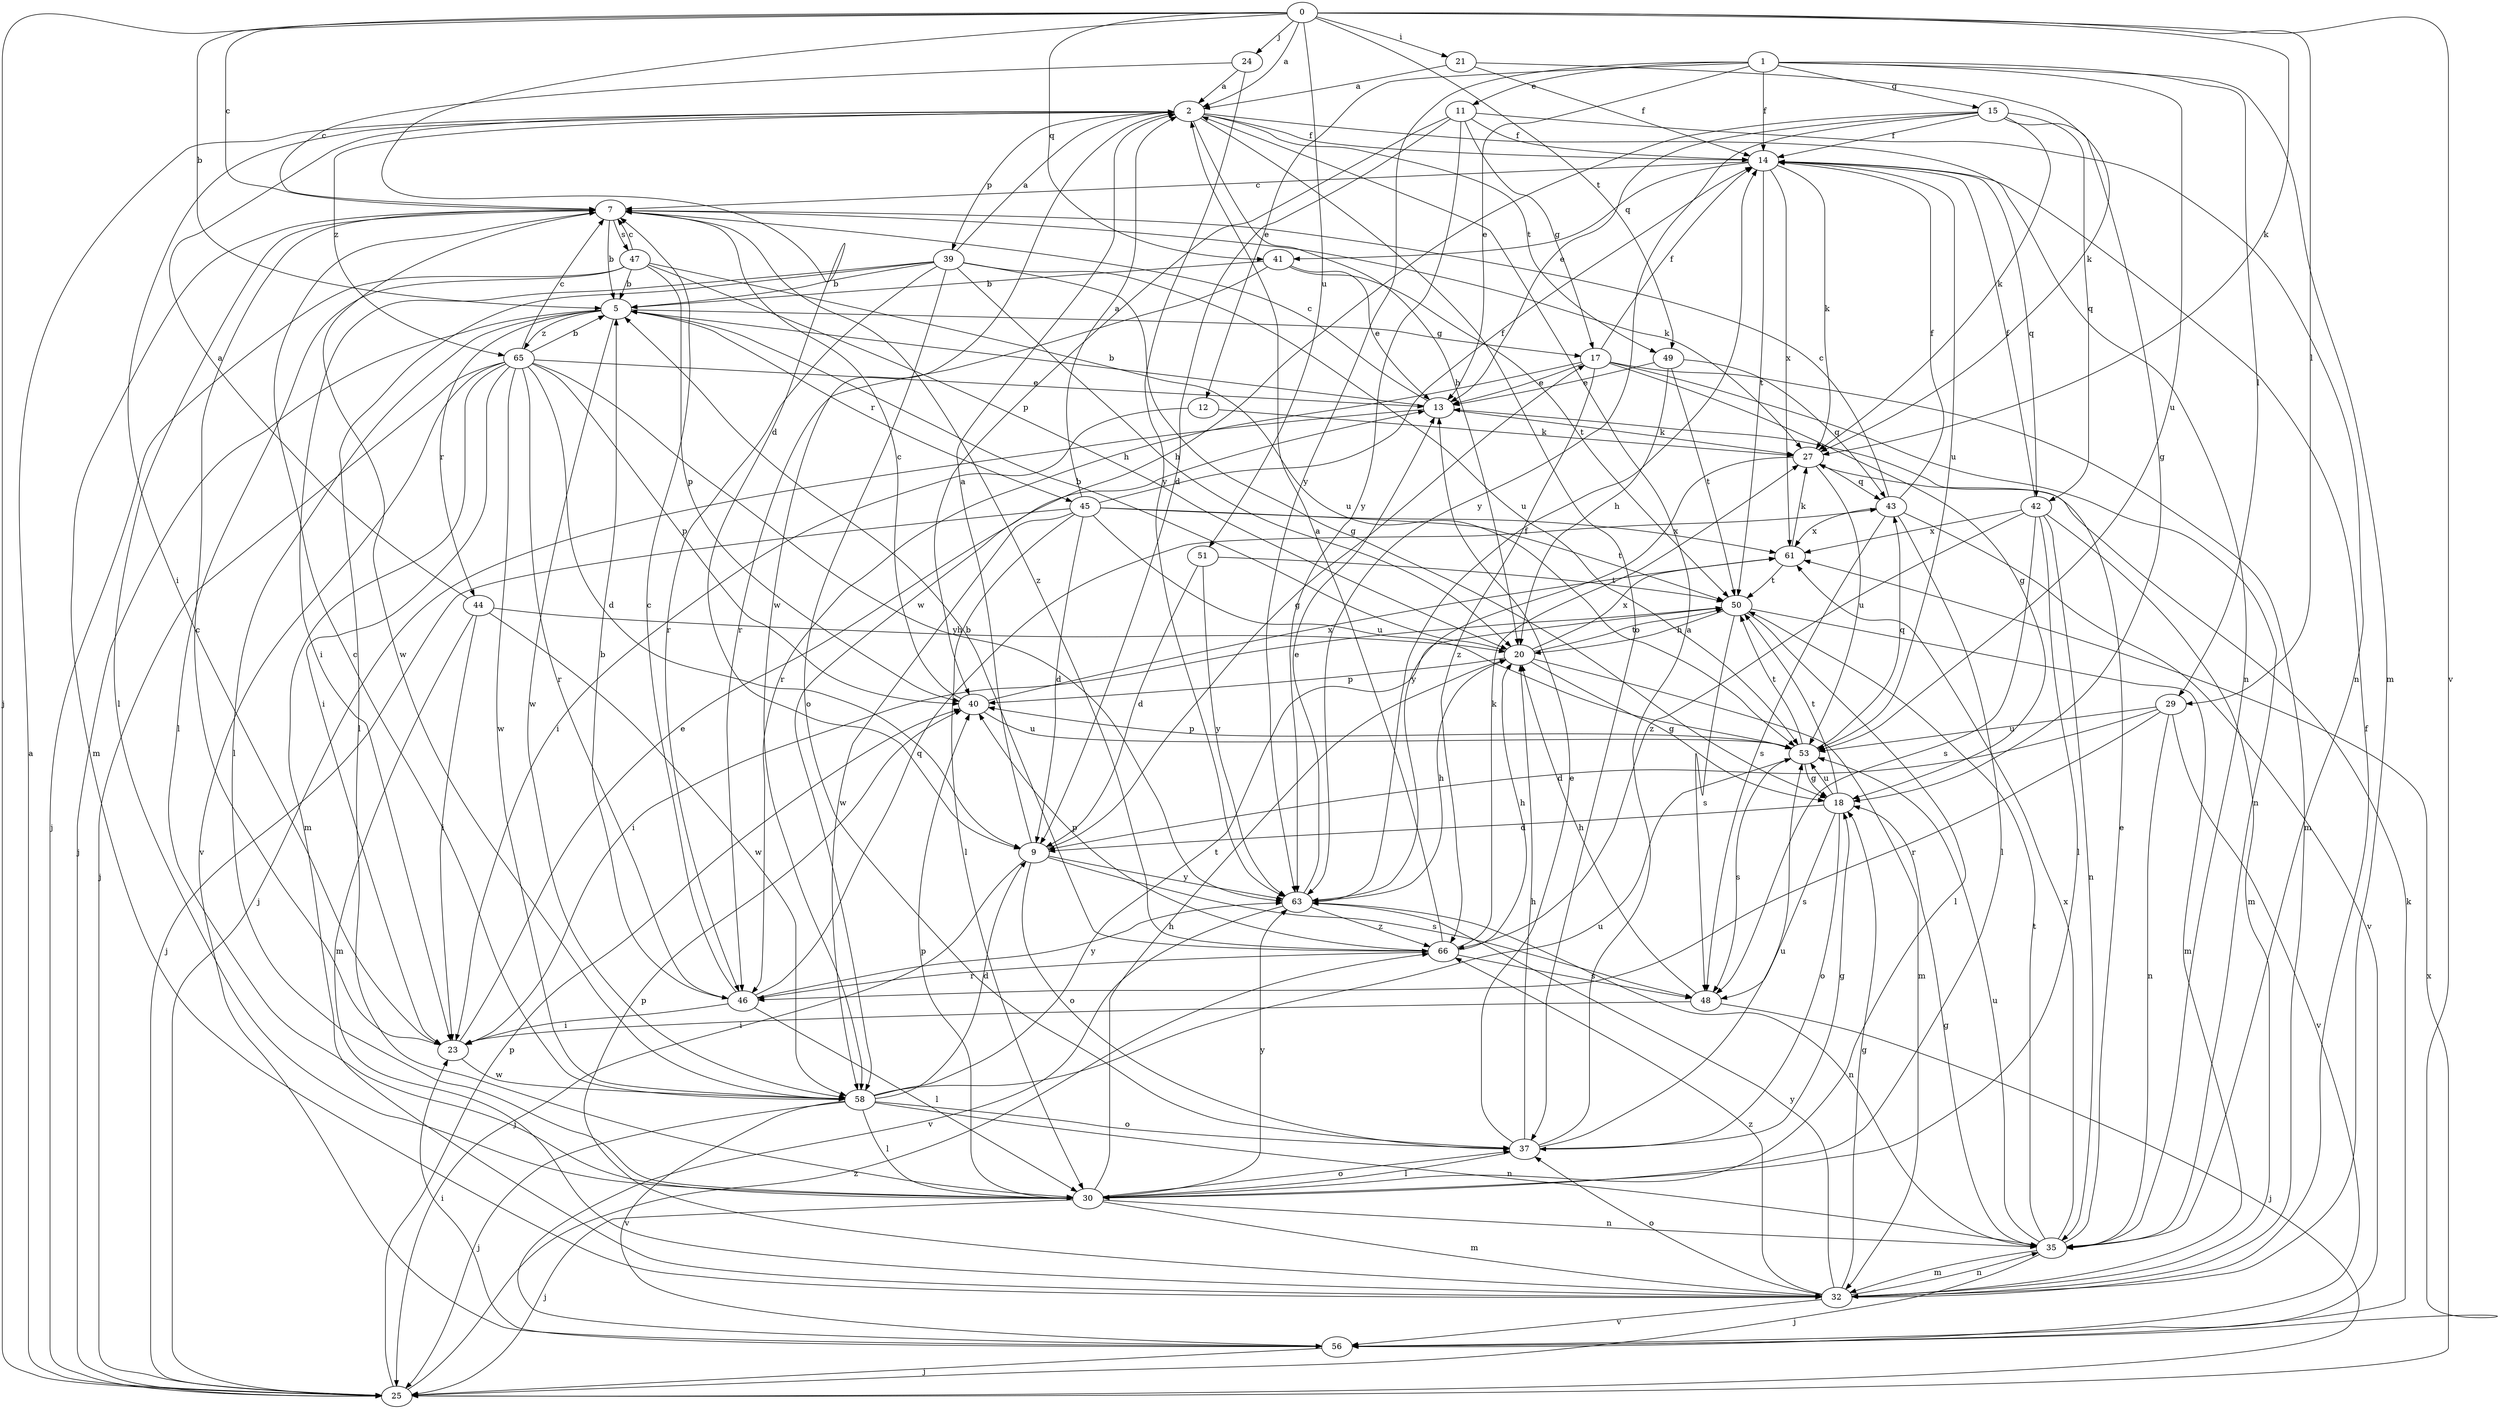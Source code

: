 strict digraph  {
0;
1;
2;
5;
7;
9;
11;
12;
13;
14;
15;
17;
18;
20;
21;
23;
24;
25;
27;
29;
30;
32;
35;
37;
39;
40;
41;
42;
43;
44;
45;
46;
47;
48;
49;
50;
51;
53;
56;
58;
61;
63;
65;
66;
0 -> 2  [label=a];
0 -> 5  [label=b];
0 -> 7  [label=c];
0 -> 9  [label=d];
0 -> 21  [label=i];
0 -> 24  [label=j];
0 -> 25  [label=j];
0 -> 27  [label=k];
0 -> 29  [label=l];
0 -> 41  [label=q];
0 -> 49  [label=t];
0 -> 51  [label=u];
0 -> 56  [label=v];
1 -> 11  [label=e];
1 -> 12  [label=e];
1 -> 13  [label=e];
1 -> 14  [label=f];
1 -> 15  [label=g];
1 -> 29  [label=l];
1 -> 32  [label=m];
1 -> 53  [label=u];
1 -> 63  [label=y];
2 -> 14  [label=f];
2 -> 20  [label=h];
2 -> 23  [label=i];
2 -> 35  [label=n];
2 -> 37  [label=o];
2 -> 39  [label=p];
2 -> 49  [label=t];
2 -> 58  [label=w];
2 -> 65  [label=z];
5 -> 17  [label=g];
5 -> 25  [label=j];
5 -> 30  [label=l];
5 -> 44  [label=r];
5 -> 45  [label=r];
5 -> 58  [label=w];
5 -> 65  [label=z];
7 -> 5  [label=b];
7 -> 27  [label=k];
7 -> 30  [label=l];
7 -> 32  [label=m];
7 -> 47  [label=s];
7 -> 58  [label=w];
7 -> 66  [label=z];
9 -> 2  [label=a];
9 -> 17  [label=g];
9 -> 25  [label=j];
9 -> 37  [label=o];
9 -> 48  [label=s];
9 -> 63  [label=y];
11 -> 9  [label=d];
11 -> 14  [label=f];
11 -> 17  [label=g];
11 -> 35  [label=n];
11 -> 40  [label=p];
11 -> 63  [label=y];
12 -> 23  [label=i];
12 -> 27  [label=k];
13 -> 5  [label=b];
13 -> 7  [label=c];
13 -> 25  [label=j];
13 -> 27  [label=k];
14 -> 7  [label=c];
14 -> 27  [label=k];
14 -> 41  [label=q];
14 -> 42  [label=q];
14 -> 50  [label=t];
14 -> 53  [label=u];
14 -> 61  [label=x];
15 -> 13  [label=e];
15 -> 14  [label=f];
15 -> 18  [label=g];
15 -> 27  [label=k];
15 -> 42  [label=q];
15 -> 58  [label=w];
15 -> 63  [label=y];
17 -> 13  [label=e];
17 -> 14  [label=f];
17 -> 18  [label=g];
17 -> 32  [label=m];
17 -> 35  [label=n];
17 -> 46  [label=r];
17 -> 66  [label=z];
18 -> 9  [label=d];
18 -> 37  [label=o];
18 -> 48  [label=s];
18 -> 50  [label=t];
18 -> 53  [label=u];
20 -> 5  [label=b];
20 -> 18  [label=g];
20 -> 32  [label=m];
20 -> 40  [label=p];
20 -> 50  [label=t];
20 -> 61  [label=x];
21 -> 2  [label=a];
21 -> 14  [label=f];
21 -> 27  [label=k];
23 -> 7  [label=c];
23 -> 13  [label=e];
23 -> 58  [label=w];
24 -> 2  [label=a];
24 -> 7  [label=c];
24 -> 63  [label=y];
25 -> 2  [label=a];
25 -> 40  [label=p];
25 -> 61  [label=x];
25 -> 66  [label=z];
27 -> 43  [label=q];
27 -> 53  [label=u];
27 -> 63  [label=y];
29 -> 9  [label=d];
29 -> 35  [label=n];
29 -> 46  [label=r];
29 -> 53  [label=u];
29 -> 56  [label=v];
30 -> 20  [label=h];
30 -> 25  [label=j];
30 -> 32  [label=m];
30 -> 35  [label=n];
30 -> 37  [label=o];
30 -> 40  [label=p];
30 -> 63  [label=y];
32 -> 14  [label=f];
32 -> 18  [label=g];
32 -> 35  [label=n];
32 -> 37  [label=o];
32 -> 40  [label=p];
32 -> 56  [label=v];
32 -> 63  [label=y];
32 -> 66  [label=z];
35 -> 13  [label=e];
35 -> 18  [label=g];
35 -> 25  [label=j];
35 -> 32  [label=m];
35 -> 50  [label=t];
35 -> 53  [label=u];
35 -> 61  [label=x];
37 -> 2  [label=a];
37 -> 13  [label=e];
37 -> 18  [label=g];
37 -> 20  [label=h];
37 -> 30  [label=l];
37 -> 53  [label=u];
39 -> 2  [label=a];
39 -> 5  [label=b];
39 -> 18  [label=g];
39 -> 20  [label=h];
39 -> 23  [label=i];
39 -> 30  [label=l];
39 -> 37  [label=o];
39 -> 46  [label=r];
39 -> 53  [label=u];
40 -> 7  [label=c];
40 -> 53  [label=u];
40 -> 61  [label=x];
41 -> 5  [label=b];
41 -> 13  [label=e];
41 -> 46  [label=r];
41 -> 50  [label=t];
42 -> 14  [label=f];
42 -> 30  [label=l];
42 -> 32  [label=m];
42 -> 35  [label=n];
42 -> 48  [label=s];
42 -> 61  [label=x];
42 -> 66  [label=z];
43 -> 7  [label=c];
43 -> 14  [label=f];
43 -> 30  [label=l];
43 -> 48  [label=s];
43 -> 56  [label=v];
43 -> 61  [label=x];
44 -> 2  [label=a];
44 -> 20  [label=h];
44 -> 23  [label=i];
44 -> 32  [label=m];
44 -> 58  [label=w];
45 -> 2  [label=a];
45 -> 9  [label=d];
45 -> 14  [label=f];
45 -> 25  [label=j];
45 -> 30  [label=l];
45 -> 50  [label=t];
45 -> 53  [label=u];
45 -> 58  [label=w];
45 -> 61  [label=x];
46 -> 5  [label=b];
46 -> 7  [label=c];
46 -> 23  [label=i];
46 -> 30  [label=l];
46 -> 43  [label=q];
46 -> 63  [label=y];
47 -> 5  [label=b];
47 -> 7  [label=c];
47 -> 20  [label=h];
47 -> 25  [label=j];
47 -> 30  [label=l];
47 -> 40  [label=p];
47 -> 53  [label=u];
48 -> 20  [label=h];
48 -> 23  [label=i];
48 -> 25  [label=j];
49 -> 13  [label=e];
49 -> 20  [label=h];
49 -> 43  [label=q];
49 -> 50  [label=t];
50 -> 20  [label=h];
50 -> 23  [label=i];
50 -> 30  [label=l];
50 -> 32  [label=m];
50 -> 48  [label=s];
51 -> 9  [label=d];
51 -> 50  [label=t];
51 -> 63  [label=y];
53 -> 18  [label=g];
53 -> 40  [label=p];
53 -> 43  [label=q];
53 -> 48  [label=s];
53 -> 50  [label=t];
56 -> 23  [label=i];
56 -> 25  [label=j];
56 -> 27  [label=k];
58 -> 7  [label=c];
58 -> 9  [label=d];
58 -> 25  [label=j];
58 -> 30  [label=l];
58 -> 35  [label=n];
58 -> 37  [label=o];
58 -> 50  [label=t];
58 -> 53  [label=u];
58 -> 56  [label=v];
61 -> 27  [label=k];
61 -> 50  [label=t];
63 -> 13  [label=e];
63 -> 14  [label=f];
63 -> 20  [label=h];
63 -> 35  [label=n];
63 -> 56  [label=v];
63 -> 66  [label=z];
65 -> 5  [label=b];
65 -> 7  [label=c];
65 -> 9  [label=d];
65 -> 13  [label=e];
65 -> 23  [label=i];
65 -> 25  [label=j];
65 -> 32  [label=m];
65 -> 40  [label=p];
65 -> 46  [label=r];
65 -> 56  [label=v];
65 -> 58  [label=w];
65 -> 63  [label=y];
66 -> 2  [label=a];
66 -> 5  [label=b];
66 -> 20  [label=h];
66 -> 27  [label=k];
66 -> 40  [label=p];
66 -> 46  [label=r];
66 -> 48  [label=s];
}

